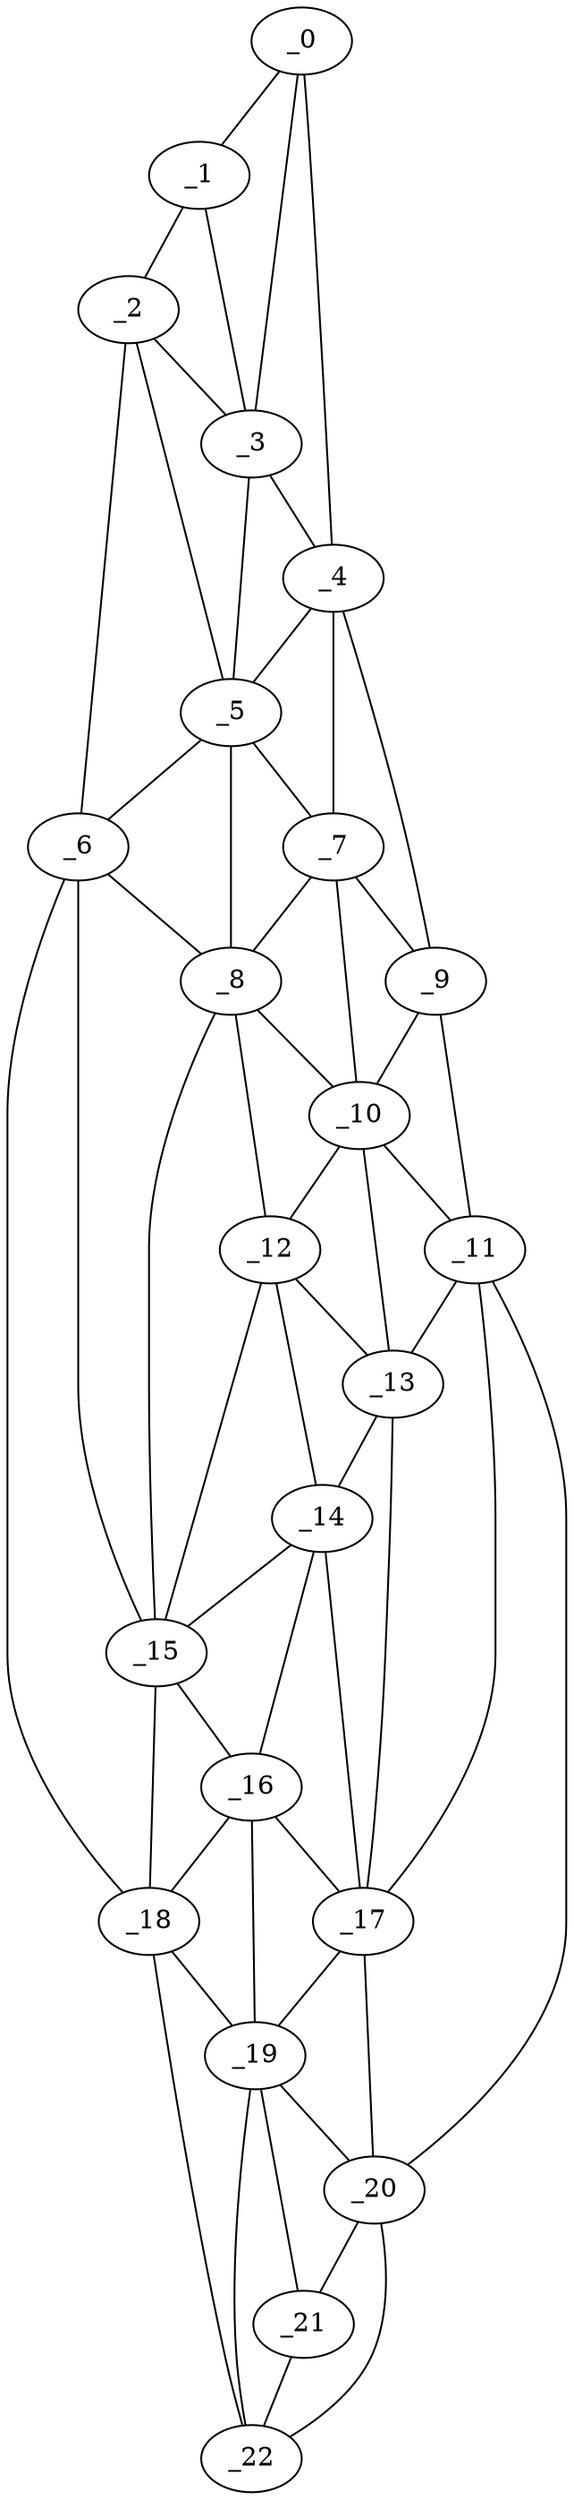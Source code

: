 graph "obj91__325.gxl" {
	_0	 [x=6,
		y=68];
	_1	 [x=7,
		y=75];
	_0 -- _1	 [valence=1];
	_3	 [x=36,
		y=82];
	_0 -- _3	 [valence=2];
	_4	 [x=39,
		y=51];
	_0 -- _4	 [valence=1];
	_2	 [x=34,
		y=90];
	_1 -- _2	 [valence=1];
	_1 -- _3	 [valence=1];
	_2 -- _3	 [valence=1];
	_5	 [x=46,
		y=81];
	_2 -- _5	 [valence=2];
	_6	 [x=49,
		y=91];
	_2 -- _6	 [valence=1];
	_3 -- _4	 [valence=1];
	_3 -- _5	 [valence=2];
	_4 -- _5	 [valence=2];
	_7	 [x=56,
		y=72];
	_4 -- _7	 [valence=2];
	_9	 [x=62,
		y=42];
	_4 -- _9	 [valence=1];
	_5 -- _6	 [valence=1];
	_5 -- _7	 [valence=1];
	_8	 [x=60,
		y=84];
	_5 -- _8	 [valence=2];
	_6 -- _8	 [valence=2];
	_15	 [x=96,
		y=74];
	_6 -- _15	 [valence=2];
	_18	 [x=111,
		y=73];
	_6 -- _18	 [valence=1];
	_7 -- _8	 [valence=2];
	_7 -- _9	 [valence=2];
	_10	 [x=71,
		y=68];
	_7 -- _10	 [valence=2];
	_8 -- _10	 [valence=2];
	_12	 [x=83,
		y=68];
	_8 -- _12	 [valence=2];
	_8 -- _15	 [valence=2];
	_9 -- _10	 [valence=2];
	_11	 [x=73,
		y=39];
	_9 -- _11	 [valence=1];
	_10 -- _11	 [valence=2];
	_10 -- _12	 [valence=1];
	_13	 [x=90,
		y=54];
	_10 -- _13	 [valence=1];
	_11 -- _13	 [valence=2];
	_17	 [x=102,
		y=51];
	_11 -- _17	 [valence=1];
	_20	 [x=121,
		y=48];
	_11 -- _20	 [valence=1];
	_12 -- _13	 [valence=1];
	_14	 [x=93,
		y=62];
	_12 -- _14	 [valence=2];
	_12 -- _15	 [valence=1];
	_13 -- _14	 [valence=2];
	_13 -- _17	 [valence=1];
	_14 -- _15	 [valence=2];
	_16	 [x=99,
		y=64];
	_14 -- _16	 [valence=2];
	_14 -- _17	 [valence=1];
	_15 -- _16	 [valence=1];
	_15 -- _18	 [valence=2];
	_16 -- _17	 [valence=2];
	_16 -- _18	 [valence=2];
	_19	 [x=116,
		y=57];
	_16 -- _19	 [valence=2];
	_17 -- _19	 [valence=1];
	_17 -- _20	 [valence=2];
	_18 -- _19	 [valence=1];
	_22	 [x=124,
		y=57];
	_18 -- _22	 [valence=1];
	_19 -- _20	 [valence=2];
	_21	 [x=122,
		y=53];
	_19 -- _21	 [valence=2];
	_19 -- _22	 [valence=2];
	_20 -- _21	 [valence=2];
	_20 -- _22	 [valence=1];
	_21 -- _22	 [valence=1];
}
